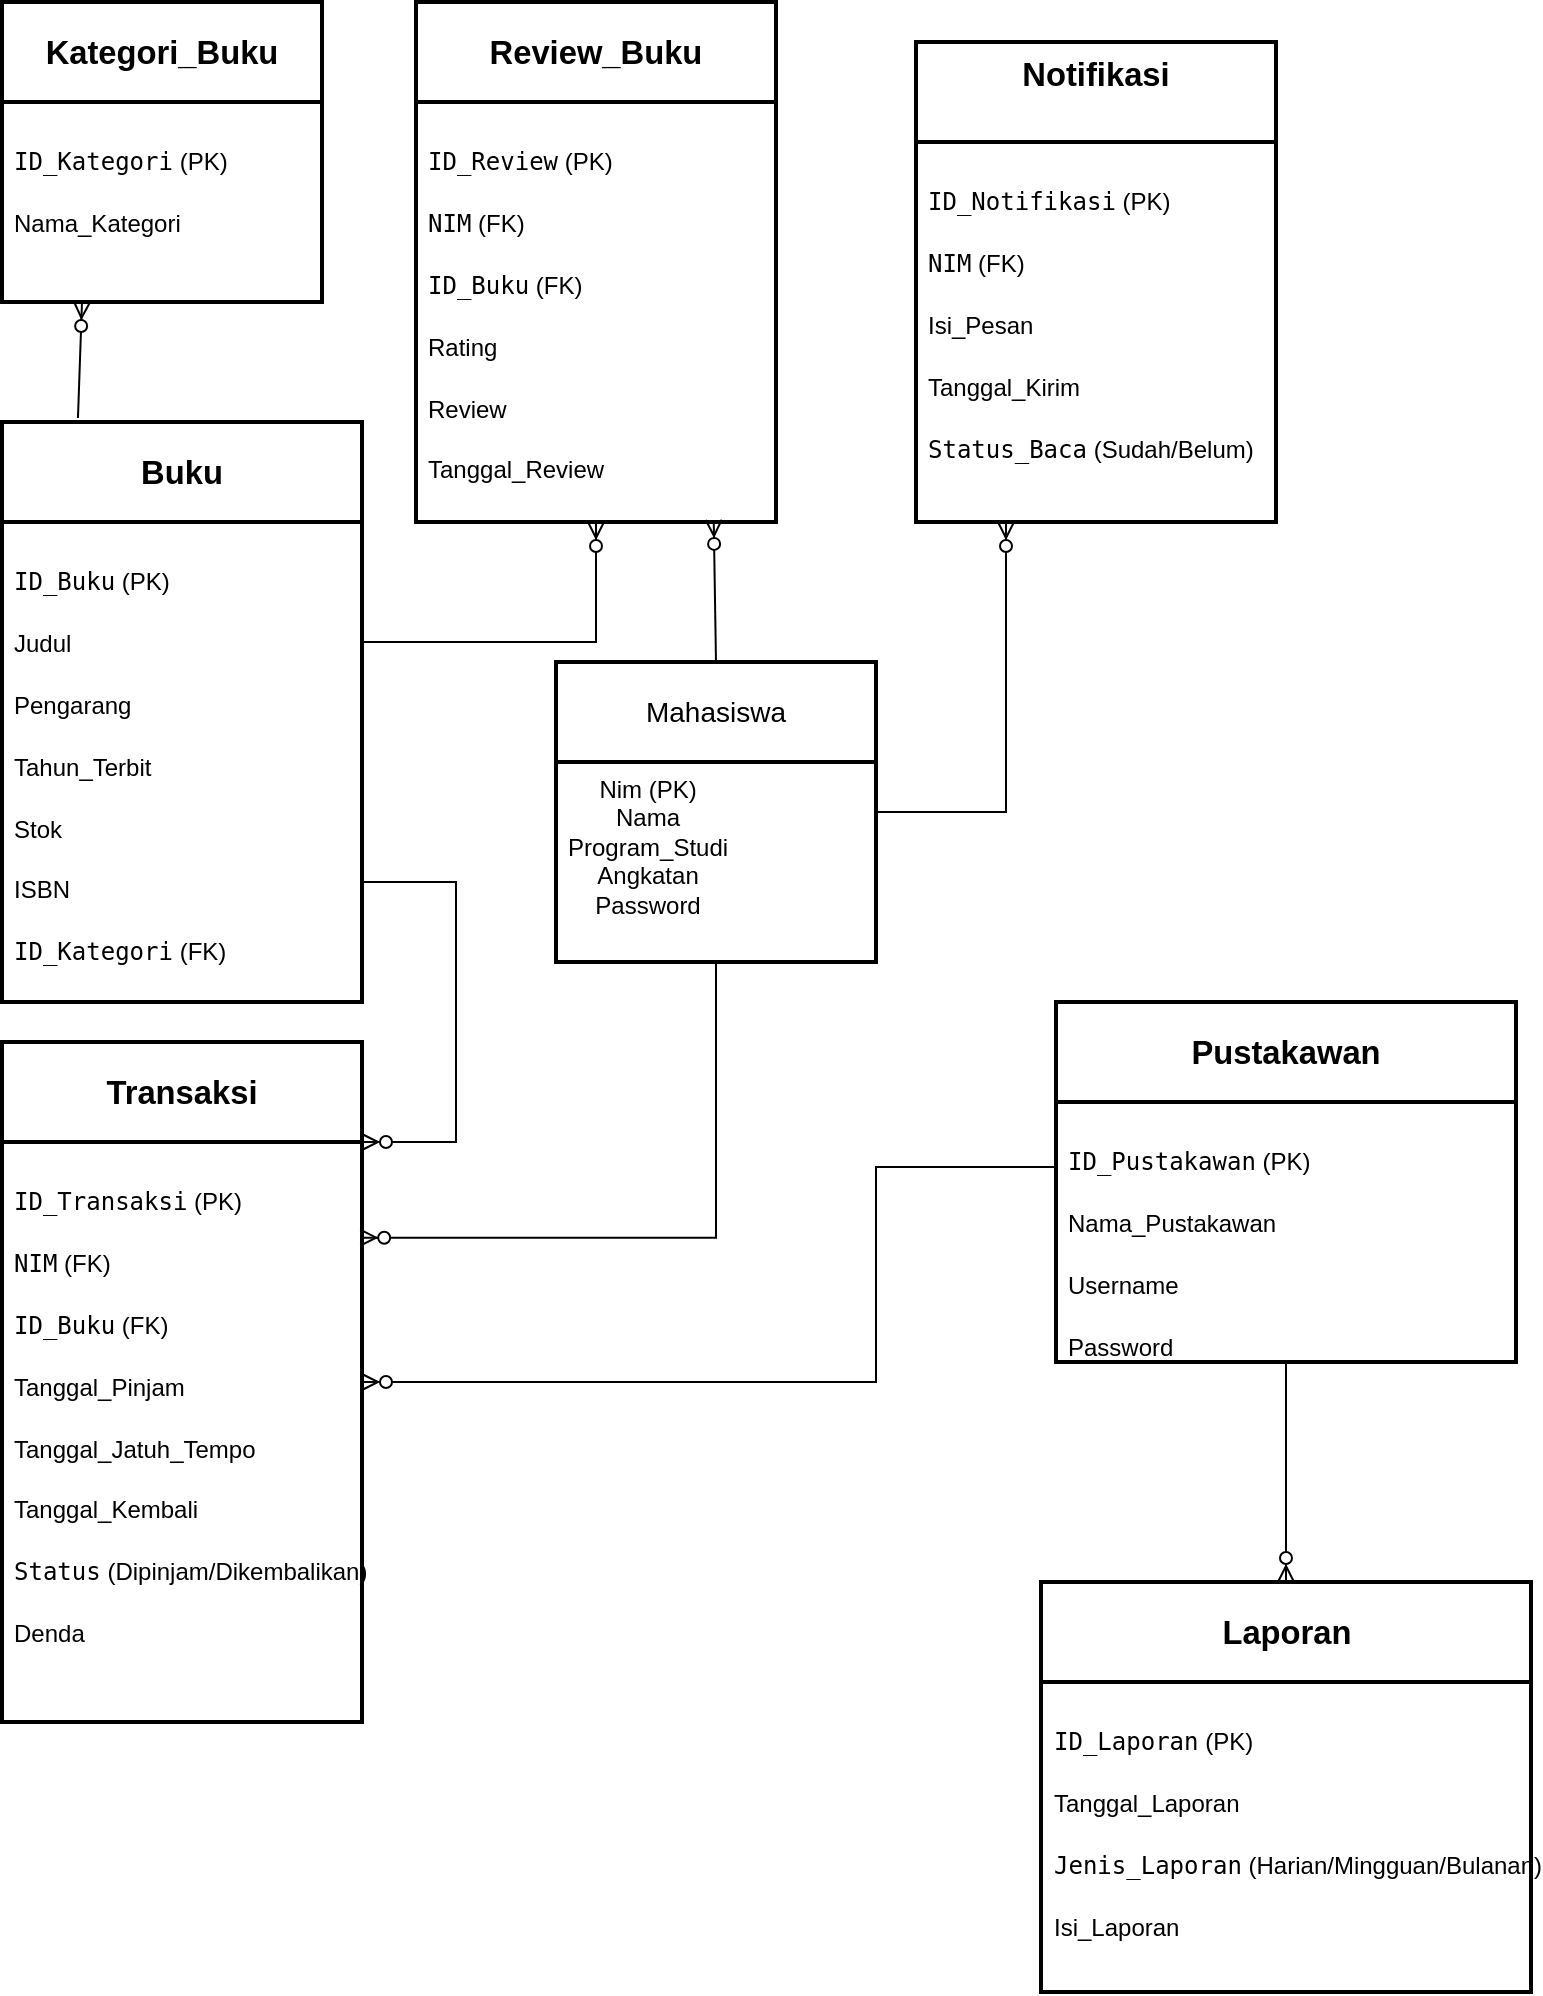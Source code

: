 <mxfile version="26.2.8">
  <diagram name="Page-1" id="gfqlw6HJtLKPapChI4Zx">
    <mxGraphModel dx="1374" dy="851" grid="1" gridSize="10" guides="1" tooltips="1" connect="1" arrows="1" fold="1" page="1" pageScale="1" pageWidth="827" pageHeight="1169" math="0" shadow="0">
      <root>
        <mxCell id="0" />
        <mxCell id="1" parent="0" />
        <mxCell id="ZNYywIUm3ItC9A_8JQBW-13" value="Mahasiswa" style="swimlane;childLayout=stackLayout;horizontal=1;startSize=50;horizontalStack=0;rounded=1;fontSize=14;fontStyle=0;strokeWidth=2;resizeParent=0;resizeLast=1;shadow=0;dashed=0;align=center;arcSize=0;whiteSpace=wrap;html=1;" vertex="1" parent="1">
          <mxGeometry x="320" y="350" width="160" height="150" as="geometry">
            <mxRectangle x="50" y="360" width="110" height="50" as="alternateBounds" />
          </mxGeometry>
        </mxCell>
        <mxCell id="ZNYywIUm3ItC9A_8JQBW-14" value="&lt;div style=&quot;text-align: center;&quot;&gt;&lt;span style=&quot;text-align: start;&quot;&gt;Nim (PK)&lt;/span&gt;&lt;/div&gt;&lt;div style=&quot;text-align: center;&quot;&gt;&lt;span style=&quot;text-align: start;&quot;&gt;Nama&lt;/span&gt;&lt;/div&gt;&lt;div style=&quot;text-align: center;&quot;&gt;&lt;span style=&quot;text-align: start;&quot;&gt;Program_Studi&lt;/span&gt;&lt;/div&gt;&lt;div style=&quot;text-align: center;&quot;&gt;&lt;span style=&quot;text-align: start;&quot;&gt;Angkatan&lt;/span&gt;&lt;/div&gt;&lt;div style=&quot;text-align: center;&quot;&gt;&lt;span style=&quot;text-align: start;&quot;&gt;Password&lt;/span&gt;&lt;/div&gt;" style="align=left;strokeColor=none;fillColor=none;spacingLeft=4;spacingRight=4;fontSize=12;verticalAlign=top;resizable=0;rotatable=0;part=1;html=1;whiteSpace=wrap;" vertex="1" parent="ZNYywIUm3ItC9A_8JQBW-13">
          <mxGeometry y="50" width="160" height="100" as="geometry" />
        </mxCell>
        <mxCell id="ZNYywIUm3ItC9A_8JQBW-17" value="&lt;h3 style=&quot;text-align: start;&quot; class=&quot;&quot; data-end=&quot;1066&quot; data-start=&quot;1045&quot;&gt;&lt;strong data-end=&quot;1066&quot; data-start=&quot;1052&quot;&gt;Notifikasi&lt;/strong&gt;&lt;/h3&gt;&lt;div&gt;&lt;strong data-end=&quot;1066&quot; data-start=&quot;1052&quot;&gt;&lt;br&gt;&lt;/strong&gt;&lt;/div&gt;" style="swimlane;childLayout=stackLayout;horizontal=1;startSize=50;horizontalStack=0;rounded=1;fontSize=14;fontStyle=0;strokeWidth=2;resizeParent=0;resizeLast=1;shadow=0;dashed=0;align=center;arcSize=0;whiteSpace=wrap;html=1;" vertex="1" parent="1">
          <mxGeometry x="500" y="40" width="180" height="240" as="geometry">
            <mxRectangle x="450" y="45" width="160" height="80" as="alternateBounds" />
          </mxGeometry>
        </mxCell>
        <mxCell id="ZNYywIUm3ItC9A_8JQBW-18" value="&lt;div style=&quot;text-align: center;&quot;&gt;&lt;h3 style=&quot;text-align: start;&quot; class=&quot;&quot; data-end=&quot;1066&quot; data-start=&quot;1045&quot;&gt;&lt;code style=&quot;font-weight: 400; font-size: 12px;&quot; data-end=&quot;1084&quot; data-start=&quot;1069&quot;&gt;ID_Notifikasi&lt;/code&gt;&lt;span style=&quot;font-weight: 400; font-size: 12px;&quot;&gt;&amp;nbsp;&lt;/span&gt;&lt;span style=&quot;font-weight: 400; font-size: 12px;&quot;&gt;(PK)&lt;/span&gt;&lt;br&gt;&lt;/h3&gt;&lt;h3 style=&quot;text-align: start;&quot; class=&quot;&quot; data-end=&quot;1066&quot; data-start=&quot;1045&quot;&gt;&lt;code style=&quot;font-weight: 400; font-size: 12px;&quot; data-end=&quot;1097&quot; data-start=&quot;1092&quot;&gt;NIM&lt;/code&gt;&lt;span style=&quot;font-weight: 400; font-size: 12px;&quot;&gt;&amp;nbsp;&lt;/span&gt;&lt;span style=&quot;font-weight: 400; font-size: 12px;&quot;&gt;(FK)&lt;/span&gt;&lt;/h3&gt;&lt;h3 style=&quot;text-align: start;&quot; class=&quot;&quot; data-end=&quot;1066&quot; data-start=&quot;1045&quot;&gt;&lt;span style=&quot;font-size: 12px; font-weight: 400;&quot;&gt;Isi_Pesan&lt;/span&gt;&lt;/h3&gt;&lt;h3 style=&quot;text-align: start;&quot; class=&quot;&quot; data-end=&quot;1066&quot; data-start=&quot;1045&quot;&gt;&lt;span style=&quot;font-weight: 400; font-size: 12px;&quot;&gt;Tanggal_Kirim&lt;/span&gt;&lt;/h3&gt;&lt;h3 style=&quot;text-align: start;&quot; class=&quot;&quot; data-end=&quot;1066&quot; data-start=&quot;1045&quot;&gt;&lt;code style=&quot;font-weight: 400; font-size: 12px;&quot; data-end=&quot;1150&quot; data-start=&quot;1137&quot;&gt;Status_Baca&lt;/code&gt;&lt;span style=&quot;font-weight: 400; font-size: 12px;&quot;&gt;&amp;nbsp;(Sudah/Belum)&lt;/span&gt;&lt;/h3&gt;&lt;/div&gt;" style="align=left;strokeColor=none;fillColor=none;spacingLeft=4;spacingRight=4;fontSize=12;verticalAlign=top;resizable=0;rotatable=0;part=1;html=1;whiteSpace=wrap;" vertex="1" parent="ZNYywIUm3ItC9A_8JQBW-17">
          <mxGeometry y="50" width="180" height="190" as="geometry" />
        </mxCell>
        <mxCell id="ZNYywIUm3ItC9A_8JQBW-21" value="&lt;h3 style=&quot;text-align: start;&quot; class=&quot;&quot; data-end=&quot;769&quot; data-start=&quot;749&quot;&gt;&lt;strong data-end=&quot;769&quot; data-start=&quot;756&quot;&gt;Transaksi&lt;/strong&gt;&lt;/h3&gt;" style="swimlane;childLayout=stackLayout;horizontal=1;startSize=50;horizontalStack=0;rounded=1;fontSize=14;fontStyle=0;strokeWidth=2;resizeParent=0;resizeLast=1;shadow=0;dashed=0;align=center;arcSize=0;whiteSpace=wrap;html=1;" vertex="1" parent="1">
          <mxGeometry x="43" y="540" width="180" height="340" as="geometry">
            <mxRectangle x="43" y="540" width="160" height="70" as="alternateBounds" />
          </mxGeometry>
        </mxCell>
        <mxCell id="ZNYywIUm3ItC9A_8JQBW-22" value="&lt;div style=&quot;text-align: center;&quot;&gt;&lt;h3 style=&quot;text-align: start;&quot; class=&quot;&quot; data-end=&quot;769&quot; data-start=&quot;749&quot;&gt;&lt;code style=&quot;font-size: 12px; font-weight: normal;&quot; data-end=&quot;786&quot; data-start=&quot;772&quot;&gt;ID_Transaksi&lt;/code&gt;&lt;span style=&quot;font-size: 12px; font-weight: normal;&quot;&gt;&amp;nbsp;(PK)&lt;/span&gt;&lt;br&gt;&lt;/h3&gt;&lt;h3 style=&quot;text-align: start;&quot; class=&quot;&quot; data-end=&quot;769&quot; data-start=&quot;749&quot;&gt;&lt;code style=&quot;font-size: 12px; font-weight: normal;&quot; data-end=&quot;799&quot; data-start=&quot;794&quot;&gt;NIM&lt;/code&gt;&lt;span style=&quot;font-size: 12px; font-weight: normal;&quot;&gt;&amp;nbsp;(FK)&lt;/span&gt;&lt;/h3&gt;&lt;h3 style=&quot;text-align: start;&quot; class=&quot;&quot; data-end=&quot;769&quot; data-start=&quot;749&quot;&gt;&lt;code style=&quot;font-size: 12px; font-weight: normal;&quot; data-end=&quot;816&quot; data-start=&quot;807&quot;&gt;ID_Buku&lt;/code&gt;&lt;span style=&quot;font-size: 12px; font-weight: normal;&quot;&gt;&amp;nbsp;(FK)&lt;/span&gt;&lt;/h3&gt;&lt;h3 style=&quot;text-align: start;&quot; class=&quot;&quot; data-end=&quot;769&quot; data-start=&quot;749&quot;&gt;&lt;span style=&quot;font-size: 12px; font-weight: normal;&quot;&gt;Tanggal_Pinjam&lt;/span&gt;&lt;/h3&gt;&lt;h3 style=&quot;text-align: start;&quot; class=&quot;&quot; data-end=&quot;769&quot; data-start=&quot;749&quot;&gt;&lt;span style=&quot;font-size: 12px; font-weight: normal;&quot;&gt;Tanggal_Jatuh_Tempo&lt;/span&gt;&lt;/h3&gt;&lt;h3 style=&quot;text-align: start;&quot; class=&quot;&quot; data-end=&quot;769&quot; data-start=&quot;749&quot;&gt;&lt;span style=&quot;font-size: 12px; font-weight: normal;&quot;&gt;Tanggal_Kembali&lt;/span&gt;&lt;/h3&gt;&lt;h3 style=&quot;text-align: start;&quot; class=&quot;&quot; data-end=&quot;769&quot; data-start=&quot;749&quot;&gt;&lt;code style=&quot;font-size: 12px; font-weight: normal;&quot; data-end=&quot;895&quot; data-start=&quot;887&quot;&gt;Status&lt;/code&gt;&lt;span style=&quot;font-size: 12px; font-weight: normal;&quot;&gt;&amp;nbsp;(Dipinjam/Dikembalikan)&lt;/span&gt;&lt;/h3&gt;&lt;h3 style=&quot;text-align: start;&quot; class=&quot;&quot; data-end=&quot;769&quot; data-start=&quot;749&quot;&gt;&lt;span style=&quot;font-size: 12px; font-weight: normal;&quot;&gt;Denda&lt;/span&gt;&lt;/h3&gt;&lt;/div&gt;" style="align=left;strokeColor=none;fillColor=none;spacingLeft=4;spacingRight=4;fontSize=12;verticalAlign=top;resizable=0;rotatable=0;part=1;html=1;whiteSpace=wrap;" vertex="1" parent="ZNYywIUm3ItC9A_8JQBW-21">
          <mxGeometry y="50" width="180" height="290" as="geometry" />
        </mxCell>
        <mxCell id="ZNYywIUm3ItC9A_8JQBW-24" value="&lt;h3 style=&quot;text-align: start;&quot; class=&quot;&quot; data-end=&quot;708&quot; data-start=&quot;684&quot;&gt;&lt;strong data-end=&quot;708&quot; data-start=&quot;691&quot;&gt;Kategori_Buku&lt;/strong&gt;&lt;/h3&gt;" style="swimlane;childLayout=stackLayout;horizontal=1;startSize=50;horizontalStack=0;rounded=1;fontSize=14;fontStyle=0;strokeWidth=2;resizeParent=0;resizeLast=1;shadow=0;dashed=0;align=center;arcSize=0;whiteSpace=wrap;html=1;" vertex="1" parent="1">
          <mxGeometry x="43" y="20" width="160" height="150" as="geometry">
            <mxRectangle x="43" y="55" width="160" height="70" as="alternateBounds" />
          </mxGeometry>
        </mxCell>
        <mxCell id="ZNYywIUm3ItC9A_8JQBW-25" value="&lt;div style=&quot;text-align: center;&quot;&gt;&lt;h3 style=&quot;text-align: start;&quot; class=&quot;&quot; data-end=&quot;708&quot; data-start=&quot;684&quot;&gt;&lt;code style=&quot;font-size: 12px; font-weight: normal;&quot; data-end=&quot;724&quot; data-start=&quot;711&quot;&gt;ID_Kategori&lt;/code&gt;&lt;span style=&quot;font-size: 12px; font-weight: normal;&quot;&gt;&amp;nbsp;(PK)&lt;/span&gt;&lt;br&gt;&lt;/h3&gt;&lt;h3 style=&quot;text-align: start;&quot; class=&quot;&quot; data-end=&quot;708&quot; data-start=&quot;684&quot;&gt;&lt;span style=&quot;font-size: 12px; font-weight: normal;&quot;&gt;Nama_Kategori&lt;/span&gt;&lt;/h3&gt;&lt;/div&gt;" style="align=left;strokeColor=none;fillColor=none;spacingLeft=4;spacingRight=4;fontSize=12;verticalAlign=top;resizable=0;rotatable=0;part=1;html=1;whiteSpace=wrap;" vertex="1" parent="ZNYywIUm3ItC9A_8JQBW-24">
          <mxGeometry y="50" width="160" height="100" as="geometry" />
        </mxCell>
        <mxCell id="ZNYywIUm3ItC9A_8JQBW-26" value="&lt;h3 style=&quot;text-align: start;&quot; class=&quot;&quot; data-end=&quot;953&quot; data-start=&quot;931&quot;&gt;&lt;strong data-end=&quot;953&quot; data-start=&quot;938&quot;&gt;Review_Buku&lt;/strong&gt;&lt;/h3&gt;" style="swimlane;childLayout=stackLayout;horizontal=1;startSize=50;horizontalStack=0;rounded=1;fontSize=14;fontStyle=0;strokeWidth=2;resizeParent=0;resizeLast=1;shadow=0;dashed=0;align=center;arcSize=0;whiteSpace=wrap;html=1;" vertex="1" parent="1">
          <mxGeometry x="250" y="20" width="180" height="260" as="geometry">
            <mxRectangle x="223" y="50" width="187" height="70" as="alternateBounds" />
          </mxGeometry>
        </mxCell>
        <mxCell id="ZNYywIUm3ItC9A_8JQBW-27" value="&lt;div style=&quot;text-align: center;&quot;&gt;&lt;h3 style=&quot;text-align: start;&quot; class=&quot;&quot; data-end=&quot;953&quot; data-start=&quot;931&quot;&gt;&lt;code style=&quot;font-weight: 400; font-size: 12px;&quot; data-end=&quot;967&quot; data-start=&quot;956&quot;&gt;ID_Review&lt;/code&gt;&lt;span style=&quot;font-weight: 400; font-size: 12px;&quot;&gt;&amp;nbsp;&lt;/span&gt;&lt;span style=&quot;font-weight: 400; font-size: 12px;&quot;&gt;(PK)&lt;/span&gt;&lt;br&gt;&lt;/h3&gt;&lt;h3 style=&quot;text-align: start;&quot; class=&quot;&quot; data-end=&quot;953&quot; data-start=&quot;931&quot;&gt;&lt;code style=&quot;font-weight: 400; font-size: 12px;&quot; data-end=&quot;980&quot; data-start=&quot;975&quot;&gt;NIM&lt;/code&gt;&lt;span style=&quot;font-weight: 400; font-size: 12px;&quot;&gt;&amp;nbsp;&lt;/span&gt;&lt;span style=&quot;font-weight: 400; font-size: 12px;&quot;&gt;(FK)&lt;/span&gt;&lt;/h3&gt;&lt;h3 style=&quot;text-align: start;&quot; class=&quot;&quot; data-end=&quot;953&quot; data-start=&quot;931&quot;&gt;&lt;code style=&quot;font-weight: 400; font-size: 12px;&quot; data-end=&quot;997&quot; data-start=&quot;988&quot;&gt;ID_Buku&lt;/code&gt;&lt;span style=&quot;font-weight: 400; font-size: 12px;&quot;&gt;&amp;nbsp;&lt;/span&gt;&lt;span style=&quot;font-weight: 400; font-size: 12px;&quot;&gt;(FK)&lt;/span&gt;&lt;/h3&gt;&lt;h3 style=&quot;text-align: start;&quot; class=&quot;&quot; data-end=&quot;953&quot; data-start=&quot;931&quot;&gt;&lt;span style=&quot;font-weight: 400; font-size: 12px;&quot;&gt;Rating&lt;/span&gt;&lt;/h3&gt;&lt;h3 style=&quot;text-align: start;&quot; class=&quot;&quot; data-end=&quot;953&quot; data-start=&quot;931&quot;&gt;&lt;span style=&quot;font-weight: 400; font-size: 12px;&quot;&gt;Review&lt;/span&gt;&lt;/h3&gt;&lt;h3 style=&quot;text-align: start;&quot; class=&quot;&quot; data-end=&quot;953&quot; data-start=&quot;931&quot;&gt;&lt;span style=&quot;font-weight: 400; font-size: 12px;&quot;&gt;Tanggal_Review&lt;/span&gt;&lt;/h3&gt;&lt;/div&gt;" style="align=left;strokeColor=none;fillColor=none;spacingLeft=4;spacingRight=4;fontSize=12;verticalAlign=top;resizable=0;rotatable=0;part=1;html=1;whiteSpace=wrap;" vertex="1" parent="ZNYywIUm3ItC9A_8JQBW-26">
          <mxGeometry y="50" width="180" height="210" as="geometry" />
        </mxCell>
        <mxCell id="ZNYywIUm3ItC9A_8JQBW-28" value="&lt;h3 style=&quot;text-align: start;&quot; class=&quot;&quot; data-end=&quot;953&quot; data-start=&quot;931&quot;&gt;&lt;strong data-end=&quot;953&quot; data-start=&quot;938&quot;&gt;Buku&lt;/strong&gt;&lt;/h3&gt;" style="swimlane;childLayout=stackLayout;horizontal=1;startSize=50;horizontalStack=0;rounded=1;fontSize=14;fontStyle=0;strokeWidth=2;resizeParent=0;resizeLast=1;shadow=0;dashed=0;align=center;arcSize=0;whiteSpace=wrap;html=1;" vertex="1" parent="1">
          <mxGeometry x="43" y="230" width="180" height="290" as="geometry">
            <mxRectangle x="43" y="290" width="146" height="70" as="alternateBounds" />
          </mxGeometry>
        </mxCell>
        <mxCell id="ZNYywIUm3ItC9A_8JQBW-29" value="&lt;div style=&quot;text-align: center;&quot;&gt;&lt;h3 style=&quot;text-align: start;&quot; class=&quot;&quot; data-end=&quot;585&quot; data-start=&quot;570&quot;&gt;&lt;code style=&quot;font-size: 12px; font-weight: normal;&quot; data-end=&quot;597&quot; data-start=&quot;588&quot;&gt;ID_Buku&lt;/code&gt;&lt;span style=&quot;font-size: 12px; font-weight: normal;&quot;&gt;&amp;nbsp;&lt;/span&gt;&lt;span style=&quot;font-size: 12px; font-weight: normal;&quot;&gt;(PK)&lt;/span&gt;&lt;/h3&gt;&lt;h3 style=&quot;text-align: start;&quot; class=&quot;&quot; data-end=&quot;585&quot; data-start=&quot;570&quot;&gt;&lt;span style=&quot;font-size: 12px; font-weight: normal;&quot;&gt;Judul&lt;/span&gt;&lt;/h3&gt;&lt;h3 style=&quot;text-align: start;&quot; class=&quot;&quot; data-end=&quot;585&quot; data-start=&quot;570&quot;&gt;&lt;span style=&quot;font-size: 12px; font-weight: normal;&quot;&gt;Pengarang&lt;/span&gt;&lt;/h3&gt;&lt;h3 style=&quot;text-align: start;&quot; class=&quot;&quot; data-end=&quot;585&quot; data-start=&quot;570&quot;&gt;&lt;span style=&quot;font-size: 12px; font-weight: normal;&quot;&gt;Tahun_Terbit&lt;/span&gt;&lt;/h3&gt;&lt;h3 style=&quot;text-align: start;&quot; class=&quot;&quot; data-end=&quot;585&quot; data-start=&quot;570&quot;&gt;&lt;span style=&quot;font-size: 12px; font-weight: normal;&quot;&gt;Stok&lt;/span&gt;&lt;/h3&gt;&lt;h3 style=&quot;text-align: start;&quot; class=&quot;&quot; data-end=&quot;585&quot; data-start=&quot;570&quot;&gt;&lt;span style=&quot;font-size: 12px; font-weight: normal;&quot;&gt;ISBN&lt;/span&gt;&lt;/h3&gt;&lt;h3 style=&quot;text-align: start;&quot; class=&quot;&quot; data-end=&quot;585&quot; data-start=&quot;570&quot;&gt;&lt;code style=&quot;font-size: 12px; font-weight: normal;&quot; data-end=&quot;677&quot; data-start=&quot;664&quot;&gt;ID_Kategori&lt;/code&gt;&lt;span style=&quot;font-size: 12px; font-weight: normal;&quot;&gt;&amp;nbsp;(FK)&lt;/span&gt;&lt;/h3&gt;&lt;/div&gt;" style="align=left;strokeColor=none;fillColor=none;spacingLeft=4;spacingRight=4;fontSize=12;verticalAlign=top;resizable=0;rotatable=0;part=1;html=1;whiteSpace=wrap;" vertex="1" parent="ZNYywIUm3ItC9A_8JQBW-28">
          <mxGeometry y="50" width="180" height="240" as="geometry" />
        </mxCell>
        <mxCell id="ZNYywIUm3ItC9A_8JQBW-30" value="&lt;h3 style=&quot;text-align: start;&quot; class=&quot;&quot; data-end=&quot;499&quot; data-start=&quot;478&quot;&gt;&lt;strong data-end=&quot;499&quot; data-start=&quot;485&quot;&gt;Pustakawan&lt;/strong&gt;&lt;/h3&gt;" style="swimlane;childLayout=stackLayout;horizontal=1;startSize=50;horizontalStack=0;rounded=1;fontSize=14;fontStyle=0;strokeWidth=2;resizeParent=0;resizeLast=1;shadow=0;dashed=0;align=center;arcSize=0;whiteSpace=wrap;html=1;" vertex="1" parent="1">
          <mxGeometry x="570" y="520" width="230" height="180" as="geometry">
            <mxRectangle x="440" y="520" width="140" height="70" as="alternateBounds" />
          </mxGeometry>
        </mxCell>
        <mxCell id="ZNYywIUm3ItC9A_8JQBW-31" value="&lt;div style=&quot;text-align: center;&quot;&gt;&lt;h3 style=&quot;text-align: start;&quot; class=&quot;&quot; data-end=&quot;499&quot; data-start=&quot;478&quot;&gt;&lt;code style=&quot;font-size: 12px; font-weight: normal;&quot; data-end=&quot;517&quot; data-start=&quot;502&quot;&gt;ID_Pustakawan&lt;/code&gt;&lt;span style=&quot;font-size: 12px; font-weight: normal;&quot;&gt;&amp;nbsp;(PK)&lt;/span&gt;&lt;br&gt;&lt;/h3&gt;&lt;h3 style=&quot;text-align: start;&quot; class=&quot;&quot; data-end=&quot;499&quot; data-start=&quot;478&quot;&gt;&lt;span style=&quot;font-size: 12px; font-weight: normal;&quot;&gt;Nama_Pustakawan&lt;/span&gt;&lt;/h3&gt;&lt;h3 style=&quot;text-align: start;&quot; class=&quot;&quot; data-end=&quot;499&quot; data-start=&quot;478&quot;&gt;&lt;span style=&quot;font-size: 12px; font-weight: normal;&quot;&gt;Username&lt;/span&gt;&lt;/h3&gt;&lt;h3 style=&quot;text-align: start;&quot; class=&quot;&quot; data-end=&quot;499&quot; data-start=&quot;478&quot;&gt;&lt;span style=&quot;font-size: 12px; font-weight: normal;&quot;&gt;Password&lt;/span&gt;&lt;/h3&gt;&lt;/div&gt;" style="align=left;strokeColor=none;fillColor=none;spacingLeft=4;spacingRight=4;fontSize=12;verticalAlign=top;resizable=0;rotatable=0;part=1;html=1;whiteSpace=wrap;" vertex="1" parent="ZNYywIUm3ItC9A_8JQBW-30">
          <mxGeometry y="50" width="230" height="130" as="geometry" />
        </mxCell>
        <mxCell id="ZNYywIUm3ItC9A_8JQBW-33" value="&lt;h3 style=&quot;text-align: start;&quot; class=&quot;&quot; data-end=&quot;1184&quot; data-start=&quot;1166&quot;&gt;&lt;strong data-end=&quot;1184&quot; data-start=&quot;1173&quot;&gt;Laporan&lt;/strong&gt;&lt;/h3&gt;" style="swimlane;childLayout=stackLayout;horizontal=1;startSize=50;horizontalStack=0;rounded=1;fontSize=14;fontStyle=0;strokeWidth=2;resizeParent=0;resizeLast=1;shadow=0;dashed=0;align=center;arcSize=0;whiteSpace=wrap;html=1;" vertex="1" parent="1">
          <mxGeometry x="562.5" y="810" width="245" height="205" as="geometry">
            <mxRectangle x="320" y="720" width="155" height="70" as="alternateBounds" />
          </mxGeometry>
        </mxCell>
        <mxCell id="ZNYywIUm3ItC9A_8JQBW-34" value="&lt;div style=&quot;text-align: center;&quot;&gt;&lt;h3 style=&quot;text-align: start;&quot; class=&quot;&quot; data-end=&quot;1184&quot; data-start=&quot;1166&quot;&gt;&lt;code style=&quot;font-weight: 400; font-size: 12px;&quot; data-end=&quot;1199&quot; data-start=&quot;1187&quot;&gt;ID_Laporan&lt;/code&gt;&lt;span style=&quot;font-weight: 400; font-size: 12px;&quot;&gt;&amp;nbsp;&lt;/span&gt;&lt;span style=&quot;font-weight: 400; font-size: 12px;&quot;&gt;(PK)&lt;/span&gt;&lt;br&gt;&lt;/h3&gt;&lt;h3 style=&quot;text-align: start;&quot; class=&quot;&quot; data-end=&quot;1184&quot; data-start=&quot;1166&quot;&gt;&lt;span style=&quot;font-weight: 400; font-size: 12px;&quot;&gt;Tanggal_Laporan&lt;/span&gt;&lt;/h3&gt;&lt;h3 style=&quot;text-align: start;&quot; class=&quot;&quot; data-end=&quot;1184&quot; data-start=&quot;1166&quot;&gt;&lt;code style=&quot;font-weight: 400; font-size: 12px;&quot; data-end=&quot;1242&quot; data-start=&quot;1227&quot;&gt;Jenis_Laporan&lt;/code&gt;&lt;span style=&quot;font-weight: 400; font-size: 12px;&quot;&gt;&amp;nbsp;&lt;/span&gt;&lt;span style=&quot;font-weight: 400; font-size: 12px;&quot;&gt;(Harian/Mingguan/Bulanan)&lt;/span&gt;&lt;/h3&gt;&lt;h3 style=&quot;text-align: start;&quot; class=&quot;&quot; data-end=&quot;1184&quot; data-start=&quot;1166&quot;&gt;&lt;span style=&quot;font-weight: 400; font-size: 12px;&quot;&gt;Isi_Laporan&lt;/span&gt;&lt;/h3&gt;&lt;/div&gt;" style="align=left;strokeColor=none;fillColor=none;spacingLeft=4;spacingRight=4;fontSize=12;verticalAlign=top;resizable=0;rotatable=0;part=1;html=1;whiteSpace=wrap;" vertex="1" parent="ZNYywIUm3ItC9A_8JQBW-33">
          <mxGeometry y="50" width="245" height="155" as="geometry" />
        </mxCell>
        <mxCell id="ZNYywIUm3ItC9A_8JQBW-42" value="" style="edgeStyle=orthogonalEdgeStyle;fontSize=12;html=1;endArrow=ERzeroToMany;endFill=1;rounded=0;entryX=0.995;entryY=0.165;entryDx=0;entryDy=0;entryPerimeter=0;exitX=0.5;exitY=1;exitDx=0;exitDy=0;" edge="1" parent="1" source="ZNYywIUm3ItC9A_8JQBW-14" target="ZNYywIUm3ItC9A_8JQBW-22">
          <mxGeometry width="100" height="100" relative="1" as="geometry">
            <mxPoint x="470" y="580" as="sourcePoint" />
            <mxPoint x="430" y="460" as="targetPoint" />
          </mxGeometry>
        </mxCell>
        <mxCell id="ZNYywIUm3ItC9A_8JQBW-43" value="" style="fontSize=12;html=1;endArrow=ERzeroToMany;endFill=1;rounded=0;entryX=0.25;entryY=1;entryDx=0;entryDy=0;exitX=0.211;exitY=-0.007;exitDx=0;exitDy=0;exitPerimeter=0;" edge="1" parent="1" source="ZNYywIUm3ItC9A_8JQBW-28" target="ZNYywIUm3ItC9A_8JQBW-24">
          <mxGeometry width="100" height="100" relative="1" as="geometry">
            <mxPoint x="118" y="220" as="sourcePoint" />
            <mxPoint x="413" y="86.5" as="targetPoint" />
          </mxGeometry>
        </mxCell>
        <mxCell id="ZNYywIUm3ItC9A_8JQBW-44" value="" style="fontSize=12;html=1;endArrow=ERzeroToMany;endFill=1;rounded=0;entryX=0.5;entryY=1;entryDx=0;entryDy=0;exitX=1;exitY=0.25;exitDx=0;exitDy=0;edgeStyle=orthogonalEdgeStyle;" edge="1" parent="1" source="ZNYywIUm3ItC9A_8JQBW-29" target="ZNYywIUm3ItC9A_8JQBW-26">
          <mxGeometry width="100" height="100" relative="1" as="geometry">
            <mxPoint x="98" y="240" as="sourcePoint" />
            <mxPoint x="100" y="125" as="targetPoint" />
          </mxGeometry>
        </mxCell>
        <mxCell id="ZNYywIUm3ItC9A_8JQBW-45" value="" style="fontSize=12;html=1;endArrow=ERzeroToMany;endFill=1;rounded=0;entryX=0.827;entryY=0.995;entryDx=0;entryDy=0;exitX=0.5;exitY=0;exitDx=0;exitDy=0;entryPerimeter=0;" edge="1" parent="1" source="ZNYywIUm3ItC9A_8JQBW-13" target="ZNYywIUm3ItC9A_8JQBW-27">
          <mxGeometry width="100" height="100" relative="1" as="geometry">
            <mxPoint x="188" y="240" as="sourcePoint" />
            <mxPoint x="327" y="130" as="targetPoint" />
          </mxGeometry>
        </mxCell>
        <mxCell id="ZNYywIUm3ItC9A_8JQBW-47" value="" style="fontSize=12;html=1;endArrow=ERzeroToMany;endFill=1;rounded=0;edgeStyle=orthogonalEdgeStyle;entryX=0.25;entryY=1;entryDx=0;entryDy=0;exitX=1;exitY=0.5;exitDx=0;exitDy=0;" edge="1" parent="1" source="ZNYywIUm3ItC9A_8JQBW-13" target="ZNYywIUm3ItC9A_8JQBW-17">
          <mxGeometry width="100" height="100" relative="1" as="geometry">
            <mxPoint x="470" y="340" as="sourcePoint" />
            <mxPoint x="490" y="130" as="targetPoint" />
          </mxGeometry>
        </mxCell>
        <mxCell id="ZNYywIUm3ItC9A_8JQBW-48" value="" style="edgeStyle=orthogonalEdgeStyle;fontSize=12;html=1;endArrow=ERzeroToMany;endFill=1;rounded=0;entryX=1;entryY=0;entryDx=0;entryDy=0;exitX=1;exitY=0.75;exitDx=0;exitDy=0;" edge="1" parent="1" source="ZNYywIUm3ItC9A_8JQBW-29" target="ZNYywIUm3ItC9A_8JQBW-22">
          <mxGeometry width="100" height="100" relative="1" as="geometry">
            <mxPoint x="410" y="593" as="sourcePoint" />
            <mxPoint x="589" y="400" as="targetPoint" />
            <Array as="points">
              <mxPoint x="270" y="460" />
              <mxPoint x="270" y="590" />
            </Array>
          </mxGeometry>
        </mxCell>
        <mxCell id="ZNYywIUm3ItC9A_8JQBW-52" value="" style="fontSize=12;html=1;endArrow=ERzeroToMany;endFill=1;rounded=0;exitX=0.5;exitY=1;exitDx=0;exitDy=0;entryX=0.5;entryY=0;entryDx=0;entryDy=0;" edge="1" parent="1" source="ZNYywIUm3ItC9A_8JQBW-31" target="ZNYywIUm3ItC9A_8JQBW-33">
          <mxGeometry width="100" height="100" relative="1" as="geometry">
            <mxPoint x="520" y="600" as="sourcePoint" />
            <mxPoint x="740" y="800" as="targetPoint" />
          </mxGeometry>
        </mxCell>
        <mxCell id="ZNYywIUm3ItC9A_8JQBW-53" value="" style="fontSize=12;html=1;endArrow=ERzeroToMany;endFill=1;rounded=0;exitX=0;exitY=0.25;exitDx=0;exitDy=0;entryX=1;entryY=0.5;entryDx=0;entryDy=0;edgeStyle=orthogonalEdgeStyle;" edge="1" parent="1" source="ZNYywIUm3ItC9A_8JQBW-31" target="ZNYywIUm3ItC9A_8JQBW-21">
          <mxGeometry width="100" height="100" relative="1" as="geometry">
            <mxPoint x="753" y="710" as="sourcePoint" />
            <mxPoint x="750" y="810" as="targetPoint" />
            <Array as="points">
              <mxPoint x="480" y="603" />
              <mxPoint x="480" y="710" />
            </Array>
          </mxGeometry>
        </mxCell>
      </root>
    </mxGraphModel>
  </diagram>
</mxfile>
